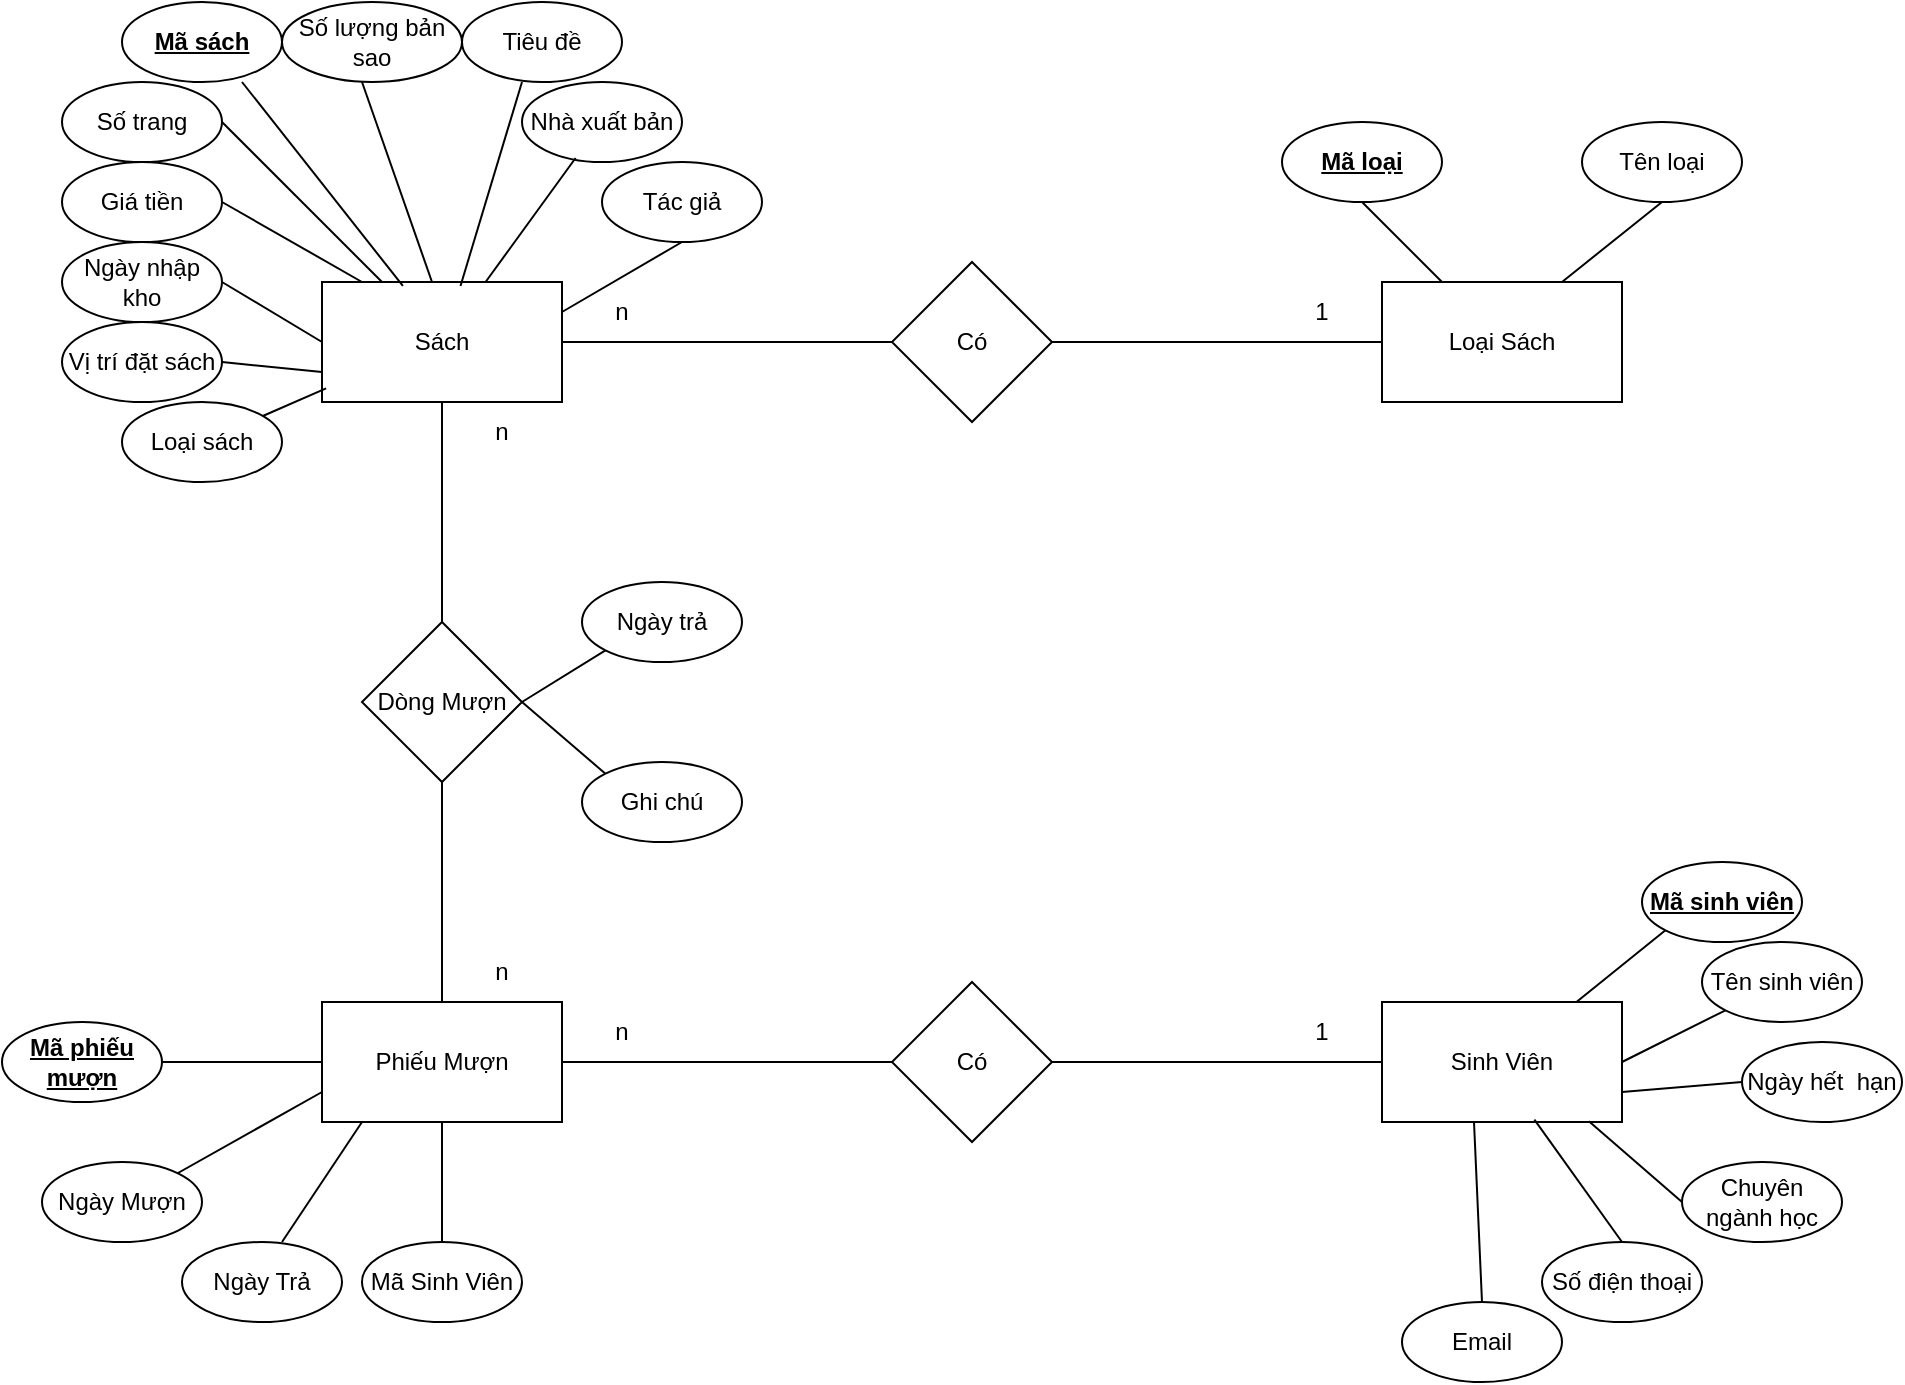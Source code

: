<mxfile version="22.1.18" type="device">
  <diagram name="Page-1" id="DiKKlZwv3A4mBQPTTc6W">
    <mxGraphModel dx="2005" dy="522" grid="1" gridSize="10" guides="1" tooltips="1" connect="1" arrows="1" fold="1" page="1" pageScale="1" pageWidth="850" pageHeight="1100" math="0" shadow="0">
      <root>
        <mxCell id="0" />
        <mxCell id="1" parent="0" />
        <mxCell id="b5WLC2TeYPJEG6A0NlMQ-1" value="Sách" style="rounded=0;whiteSpace=wrap;html=1;" parent="1" vertex="1">
          <mxGeometry x="140" y="140" width="120" height="60" as="geometry" />
        </mxCell>
        <mxCell id="b5WLC2TeYPJEG6A0NlMQ-2" value="Loại Sách" style="rounded=0;whiteSpace=wrap;html=1;" parent="1" vertex="1">
          <mxGeometry x="670" y="140" width="120" height="60" as="geometry" />
        </mxCell>
        <mxCell id="b5WLC2TeYPJEG6A0NlMQ-3" value="Sinh Viên" style="rounded=0;whiteSpace=wrap;html=1;" parent="1" vertex="1">
          <mxGeometry x="670" y="500" width="120" height="60" as="geometry" />
        </mxCell>
        <mxCell id="b5WLC2TeYPJEG6A0NlMQ-4" value="Phiếu Mượn" style="rounded=0;whiteSpace=wrap;html=1;" parent="1" vertex="1">
          <mxGeometry x="140" y="500" width="120" height="60" as="geometry" />
        </mxCell>
        <mxCell id="b5WLC2TeYPJEG6A0NlMQ-5" value="&lt;b&gt;&lt;u&gt;Mã sách&lt;/u&gt;&lt;/b&gt;" style="ellipse;whiteSpace=wrap;html=1;" parent="1" vertex="1">
          <mxGeometry x="40" width="80" height="40" as="geometry" />
        </mxCell>
        <mxCell id="b5WLC2TeYPJEG6A0NlMQ-6" value="Tiêu đề" style="ellipse;whiteSpace=wrap;html=1;" parent="1" vertex="1">
          <mxGeometry x="210" width="80" height="40" as="geometry" />
        </mxCell>
        <mxCell id="b5WLC2TeYPJEG6A0NlMQ-7" value="Nhà xuất bản" style="ellipse;whiteSpace=wrap;html=1;" parent="1" vertex="1">
          <mxGeometry x="240" y="40" width="80" height="40" as="geometry" />
        </mxCell>
        <mxCell id="b5WLC2TeYPJEG6A0NlMQ-8" value="Tác giả" style="ellipse;whiteSpace=wrap;html=1;" parent="1" vertex="1">
          <mxGeometry x="280" y="80" width="80" height="40" as="geometry" />
        </mxCell>
        <mxCell id="b5WLC2TeYPJEG6A0NlMQ-9" value="Số trang" style="ellipse;whiteSpace=wrap;html=1;" parent="1" vertex="1">
          <mxGeometry x="10" y="40" width="80" height="40" as="geometry" />
        </mxCell>
        <mxCell id="b5WLC2TeYPJEG6A0NlMQ-10" value="Số lượng bản sao" style="ellipse;whiteSpace=wrap;html=1;" parent="1" vertex="1">
          <mxGeometry x="120" width="90" height="40" as="geometry" />
        </mxCell>
        <mxCell id="b5WLC2TeYPJEG6A0NlMQ-12" value="Giá tiền" style="ellipse;whiteSpace=wrap;html=1;" parent="1" vertex="1">
          <mxGeometry x="10" y="80" width="80" height="40" as="geometry" />
        </mxCell>
        <mxCell id="b5WLC2TeYPJEG6A0NlMQ-13" value="Ngày nhập kho" style="ellipse;whiteSpace=wrap;html=1;" parent="1" vertex="1">
          <mxGeometry x="10" y="120" width="80" height="40" as="geometry" />
        </mxCell>
        <mxCell id="b5WLC2TeYPJEG6A0NlMQ-14" value="Vị trí đặt sách" style="ellipse;whiteSpace=wrap;html=1;" parent="1" vertex="1">
          <mxGeometry x="10" y="160" width="80" height="40" as="geometry" />
        </mxCell>
        <mxCell id="b5WLC2TeYPJEG6A0NlMQ-15" value="Loại sách" style="ellipse;whiteSpace=wrap;html=1;" parent="1" vertex="1">
          <mxGeometry x="40" y="200" width="80" height="40" as="geometry" />
        </mxCell>
        <mxCell id="b5WLC2TeYPJEG6A0NlMQ-21" value="" style="endArrow=none;html=1;rounded=0;entryX=0.5;entryY=0;entryDx=0;entryDy=0;exitX=0.5;exitY=1;exitDx=0;exitDy=0;" parent="1" edge="1">
          <mxGeometry width="50" height="50" relative="1" as="geometry">
            <mxPoint x="160" y="40" as="sourcePoint" />
            <mxPoint x="195" y="140" as="targetPoint" />
          </mxGeometry>
        </mxCell>
        <mxCell id="b5WLC2TeYPJEG6A0NlMQ-22" value="" style="endArrow=none;html=1;rounded=0;entryX=0.577;entryY=0.033;entryDx=0;entryDy=0;entryPerimeter=0;" parent="1" target="b5WLC2TeYPJEG6A0NlMQ-1" edge="1">
          <mxGeometry width="50" height="50" relative="1" as="geometry">
            <mxPoint x="240" y="40" as="sourcePoint" />
            <mxPoint x="210" y="150" as="targetPoint" />
          </mxGeometry>
        </mxCell>
        <mxCell id="b5WLC2TeYPJEG6A0NlMQ-23" value="" style="endArrow=none;html=1;rounded=0;entryX=0.337;entryY=0.033;entryDx=0;entryDy=0;entryPerimeter=0;" parent="1" target="b5WLC2TeYPJEG6A0NlMQ-1" edge="1">
          <mxGeometry width="50" height="50" relative="1" as="geometry">
            <mxPoint x="100" y="40" as="sourcePoint" />
            <mxPoint x="200" y="140" as="targetPoint" />
          </mxGeometry>
        </mxCell>
        <mxCell id="b5WLC2TeYPJEG6A0NlMQ-24" value="" style="endArrow=none;html=1;rounded=0;entryX=0.25;entryY=0;entryDx=0;entryDy=0;exitX=1;exitY=0.5;exitDx=0;exitDy=0;" parent="1" source="b5WLC2TeYPJEG6A0NlMQ-9" target="b5WLC2TeYPJEG6A0NlMQ-1" edge="1">
          <mxGeometry width="50" height="50" relative="1" as="geometry">
            <mxPoint x="195" y="70" as="sourcePoint" />
            <mxPoint x="230" y="170" as="targetPoint" />
          </mxGeometry>
        </mxCell>
        <mxCell id="b5WLC2TeYPJEG6A0NlMQ-25" value="" style="endArrow=none;html=1;rounded=0;exitX=0.335;exitY=0.95;exitDx=0;exitDy=0;exitPerimeter=0;" parent="1" source="b5WLC2TeYPJEG6A0NlMQ-7" target="b5WLC2TeYPJEG6A0NlMQ-1" edge="1">
          <mxGeometry width="50" height="50" relative="1" as="geometry">
            <mxPoint x="205" y="80" as="sourcePoint" />
            <mxPoint x="240" y="180" as="targetPoint" />
          </mxGeometry>
        </mxCell>
        <mxCell id="b5WLC2TeYPJEG6A0NlMQ-26" value="" style="endArrow=none;html=1;rounded=0;entryX=1;entryY=0.25;entryDx=0;entryDy=0;exitX=0.5;exitY=1;exitDx=0;exitDy=0;" parent="1" source="b5WLC2TeYPJEG6A0NlMQ-8" target="b5WLC2TeYPJEG6A0NlMQ-1" edge="1">
          <mxGeometry width="50" height="50" relative="1" as="geometry">
            <mxPoint x="215" y="90" as="sourcePoint" />
            <mxPoint x="250" y="190" as="targetPoint" />
          </mxGeometry>
        </mxCell>
        <mxCell id="b5WLC2TeYPJEG6A0NlMQ-28" value="" style="endArrow=none;html=1;rounded=0;exitX=1;exitY=0.5;exitDx=0;exitDy=0;" parent="1" source="b5WLC2TeYPJEG6A0NlMQ-12" edge="1">
          <mxGeometry width="50" height="50" relative="1" as="geometry">
            <mxPoint x="100" y="70" as="sourcePoint" />
            <mxPoint x="160" y="140" as="targetPoint" />
          </mxGeometry>
        </mxCell>
        <mxCell id="b5WLC2TeYPJEG6A0NlMQ-29" value="" style="endArrow=none;html=1;rounded=0;entryX=0;entryY=0.5;entryDx=0;entryDy=0;exitX=1;exitY=0.5;exitDx=0;exitDy=0;" parent="1" source="b5WLC2TeYPJEG6A0NlMQ-13" target="b5WLC2TeYPJEG6A0NlMQ-1" edge="1">
          <mxGeometry width="50" height="50" relative="1" as="geometry">
            <mxPoint x="110" y="80" as="sourcePoint" />
            <mxPoint x="190" y="160" as="targetPoint" />
          </mxGeometry>
        </mxCell>
        <mxCell id="b5WLC2TeYPJEG6A0NlMQ-30" value="" style="endArrow=none;html=1;rounded=0;entryX=0;entryY=0.75;entryDx=0;entryDy=0;exitX=1;exitY=0.5;exitDx=0;exitDy=0;" parent="1" source="b5WLC2TeYPJEG6A0NlMQ-14" target="b5WLC2TeYPJEG6A0NlMQ-1" edge="1">
          <mxGeometry width="50" height="50" relative="1" as="geometry">
            <mxPoint x="120" y="90" as="sourcePoint" />
            <mxPoint x="200" y="170" as="targetPoint" />
          </mxGeometry>
        </mxCell>
        <mxCell id="b5WLC2TeYPJEG6A0NlMQ-31" value="" style="endArrow=none;html=1;rounded=0;entryX=0.017;entryY=0.887;entryDx=0;entryDy=0;entryPerimeter=0;" parent="1" source="b5WLC2TeYPJEG6A0NlMQ-15" target="b5WLC2TeYPJEG6A0NlMQ-1" edge="1">
          <mxGeometry width="50" height="50" relative="1" as="geometry">
            <mxPoint x="130" y="100" as="sourcePoint" />
            <mxPoint x="210" y="180" as="targetPoint" />
          </mxGeometry>
        </mxCell>
        <mxCell id="b5WLC2TeYPJEG6A0NlMQ-33" value="&lt;b&gt;&lt;u&gt;Mã loại&lt;/u&gt;&lt;/b&gt;" style="ellipse;whiteSpace=wrap;html=1;" parent="1" vertex="1">
          <mxGeometry x="620" y="60" width="80" height="40" as="geometry" />
        </mxCell>
        <mxCell id="b5WLC2TeYPJEG6A0NlMQ-34" value="Tên loại" style="ellipse;whiteSpace=wrap;html=1;" parent="1" vertex="1">
          <mxGeometry x="770" y="60" width="80" height="40" as="geometry" />
        </mxCell>
        <mxCell id="b5WLC2TeYPJEG6A0NlMQ-35" value="" style="endArrow=none;html=1;rounded=0;entryX=0.5;entryY=1;entryDx=0;entryDy=0;exitX=0.25;exitY=0;exitDx=0;exitDy=0;" parent="1" source="b5WLC2TeYPJEG6A0NlMQ-2" target="b5WLC2TeYPJEG6A0NlMQ-33" edge="1">
          <mxGeometry width="50" height="50" relative="1" as="geometry">
            <mxPoint x="740" y="280" as="sourcePoint" />
            <mxPoint x="790" y="230" as="targetPoint" />
          </mxGeometry>
        </mxCell>
        <mxCell id="b5WLC2TeYPJEG6A0NlMQ-36" value="" style="endArrow=none;html=1;rounded=0;entryX=0.5;entryY=1;entryDx=0;entryDy=0;exitX=0.75;exitY=0;exitDx=0;exitDy=0;" parent="1" source="b5WLC2TeYPJEG6A0NlMQ-2" target="b5WLC2TeYPJEG6A0NlMQ-34" edge="1">
          <mxGeometry width="50" height="50" relative="1" as="geometry">
            <mxPoint x="740" y="280" as="sourcePoint" />
            <mxPoint x="790" y="230" as="targetPoint" />
          </mxGeometry>
        </mxCell>
        <mxCell id="b5WLC2TeYPJEG6A0NlMQ-37" value="&lt;b&gt;&lt;u&gt;Mã phiếu mượn&lt;/u&gt;&lt;/b&gt;" style="ellipse;whiteSpace=wrap;html=1;" parent="1" vertex="1">
          <mxGeometry x="-20" y="510" width="80" height="40" as="geometry" />
        </mxCell>
        <mxCell id="b5WLC2TeYPJEG6A0NlMQ-47" value="" style="endArrow=none;html=1;rounded=0;entryX=0;entryY=0.5;entryDx=0;entryDy=0;exitX=1;exitY=0.5;exitDx=0;exitDy=0;" parent="1" target="b5WLC2TeYPJEG6A0NlMQ-4" edge="1" source="b5WLC2TeYPJEG6A0NlMQ-37">
          <mxGeometry width="50" height="50" relative="1" as="geometry">
            <mxPoint x="70" y="610" as="sourcePoint" />
            <mxPoint x="240" y="600" as="targetPoint" />
          </mxGeometry>
        </mxCell>
        <mxCell id="b5WLC2TeYPJEG6A0NlMQ-48" value="" style="endArrow=none;html=1;rounded=0;entryX=0;entryY=0.75;entryDx=0;entryDy=0;" parent="1" target="b5WLC2TeYPJEG6A0NlMQ-4" edge="1">
          <mxGeometry width="50" height="50" relative="1" as="geometry">
            <mxPoint x="60" y="590" as="sourcePoint" />
            <mxPoint x="150" y="560" as="targetPoint" />
          </mxGeometry>
        </mxCell>
        <mxCell id="b5WLC2TeYPJEG6A0NlMQ-49" value="" style="endArrow=none;html=1;rounded=0;entryX=0.426;entryY=0.99;entryDx=0;entryDy=0;entryPerimeter=0;" parent="1" edge="1">
          <mxGeometry width="50" height="50" relative="1" as="geometry">
            <mxPoint x="120" y="620" as="sourcePoint" />
            <mxPoint x="160.0" y="560.0" as="targetPoint" />
          </mxGeometry>
        </mxCell>
        <mxCell id="b5WLC2TeYPJEG6A0NlMQ-50" value="" style="endArrow=none;html=1;rounded=0;entryX=0.613;entryY=0.99;entryDx=0;entryDy=0;entryPerimeter=0;" parent="1" edge="1">
          <mxGeometry width="50" height="50" relative="1" as="geometry">
            <mxPoint x="200" y="620" as="sourcePoint" />
            <mxPoint x="200.0" y="560.0" as="targetPoint" />
          </mxGeometry>
        </mxCell>
        <mxCell id="b5WLC2TeYPJEG6A0NlMQ-59" value="&lt;b&gt;&lt;u&gt;Mã sinh viên&lt;/u&gt;&lt;/b&gt;" style="ellipse;whiteSpace=wrap;html=1;" parent="1" vertex="1">
          <mxGeometry x="800" y="430" width="80" height="40" as="geometry" />
        </mxCell>
        <mxCell id="b5WLC2TeYPJEG6A0NlMQ-60" value="Tên sinh viên" style="ellipse;whiteSpace=wrap;html=1;" parent="1" vertex="1">
          <mxGeometry x="830" y="470" width="80" height="40" as="geometry" />
        </mxCell>
        <mxCell id="b5WLC2TeYPJEG6A0NlMQ-61" value="Ngày hết&amp;nbsp; hạn" style="ellipse;whiteSpace=wrap;html=1;" parent="1" vertex="1">
          <mxGeometry x="850" y="520" width="80" height="40" as="geometry" />
        </mxCell>
        <mxCell id="b5WLC2TeYPJEG6A0NlMQ-62" value="Chuyên ngành học" style="ellipse;whiteSpace=wrap;html=1;" parent="1" vertex="1">
          <mxGeometry x="820" y="580" width="80" height="40" as="geometry" />
        </mxCell>
        <mxCell id="b5WLC2TeYPJEG6A0NlMQ-64" value="Email" style="ellipse;whiteSpace=wrap;html=1;" parent="1" vertex="1">
          <mxGeometry x="680" y="650" width="80" height="40" as="geometry" />
        </mxCell>
        <mxCell id="b5WLC2TeYPJEG6A0NlMQ-65" value="Số điện thoại" style="ellipse;whiteSpace=wrap;html=1;" parent="1" vertex="1">
          <mxGeometry x="750" y="620" width="80" height="40" as="geometry" />
        </mxCell>
        <mxCell id="b5WLC2TeYPJEG6A0NlMQ-70" value="" style="endArrow=none;html=1;rounded=0;exitX=0.5;exitY=0;exitDx=0;exitDy=0;" parent="1" source="b5WLC2TeYPJEG6A0NlMQ-64" edge="1">
          <mxGeometry width="50" height="50" relative="1" as="geometry">
            <mxPoint x="630" y="620" as="sourcePoint" />
            <mxPoint x="716" y="560" as="targetPoint" />
          </mxGeometry>
        </mxCell>
        <mxCell id="b5WLC2TeYPJEG6A0NlMQ-71" value="" style="endArrow=none;html=1;rounded=0;exitX=0.5;exitY=0;exitDx=0;exitDy=0;entryX=0.635;entryY=0.98;entryDx=0;entryDy=0;entryPerimeter=0;" parent="1" source="b5WLC2TeYPJEG6A0NlMQ-65" target="b5WLC2TeYPJEG6A0NlMQ-3" edge="1">
          <mxGeometry width="50" height="50" relative="1" as="geometry">
            <mxPoint x="640" y="630" as="sourcePoint" />
            <mxPoint x="700" y="575" as="targetPoint" />
          </mxGeometry>
        </mxCell>
        <mxCell id="b5WLC2TeYPJEG6A0NlMQ-74" value="Có" style="rhombus;whiteSpace=wrap;html=1;" parent="1" vertex="1">
          <mxGeometry x="425" y="130" width="80" height="80" as="geometry" />
        </mxCell>
        <mxCell id="b5WLC2TeYPJEG6A0NlMQ-75" value="" style="endArrow=none;html=1;rounded=0;entryX=0;entryY=0.5;entryDx=0;entryDy=0;exitX=1;exitY=0.5;exitDx=0;exitDy=0;" parent="1" source="b5WLC2TeYPJEG6A0NlMQ-1" target="b5WLC2TeYPJEG6A0NlMQ-74" edge="1">
          <mxGeometry width="50" height="50" relative="1" as="geometry">
            <mxPoint x="370" y="420" as="sourcePoint" />
            <mxPoint x="420" y="370" as="targetPoint" />
          </mxGeometry>
        </mxCell>
        <mxCell id="b5WLC2TeYPJEG6A0NlMQ-76" value="" style="endArrow=none;html=1;rounded=0;entryX=0;entryY=0.5;entryDx=0;entryDy=0;exitX=1;exitY=0.5;exitDx=0;exitDy=0;" parent="1" source="b5WLC2TeYPJEG6A0NlMQ-74" target="b5WLC2TeYPJEG6A0NlMQ-2" edge="1">
          <mxGeometry width="50" height="50" relative="1" as="geometry">
            <mxPoint x="370" y="420" as="sourcePoint" />
            <mxPoint x="420" y="370" as="targetPoint" />
          </mxGeometry>
        </mxCell>
        <mxCell id="b5WLC2TeYPJEG6A0NlMQ-85" value="n" style="text;html=1;strokeColor=none;fillColor=none;align=center;verticalAlign=middle;whiteSpace=wrap;rounded=0;" parent="1" vertex="1">
          <mxGeometry x="260" y="140" width="60" height="30" as="geometry" />
        </mxCell>
        <mxCell id="b5WLC2TeYPJEG6A0NlMQ-86" value="1" style="text;html=1;strokeColor=none;fillColor=none;align=center;verticalAlign=middle;whiteSpace=wrap;rounded=0;" parent="1" vertex="1">
          <mxGeometry x="610" y="140" width="60" height="30" as="geometry" />
        </mxCell>
        <mxCell id="TyafOVuiU5YW83JdTQLx-1" value="Có" style="rhombus;whiteSpace=wrap;html=1;" vertex="1" parent="1">
          <mxGeometry x="425" y="490" width="80" height="80" as="geometry" />
        </mxCell>
        <mxCell id="TyafOVuiU5YW83JdTQLx-2" value="Dòng Mượn" style="rhombus;whiteSpace=wrap;html=1;" vertex="1" parent="1">
          <mxGeometry x="160" y="310" width="80" height="80" as="geometry" />
        </mxCell>
        <mxCell id="TyafOVuiU5YW83JdTQLx-3" value="" style="endArrow=none;html=1;rounded=0;exitX=1;exitY=0.5;exitDx=0;exitDy=0;entryX=0;entryY=0.5;entryDx=0;entryDy=0;" edge="1" parent="1" source="TyafOVuiU5YW83JdTQLx-1" target="b5WLC2TeYPJEG6A0NlMQ-3">
          <mxGeometry width="50" height="50" relative="1" as="geometry">
            <mxPoint x="660" y="370" as="sourcePoint" />
            <mxPoint x="710" y="320" as="targetPoint" />
          </mxGeometry>
        </mxCell>
        <mxCell id="TyafOVuiU5YW83JdTQLx-4" value="" style="endArrow=none;html=1;rounded=0;exitX=1;exitY=0.5;exitDx=0;exitDy=0;exitPerimeter=0;entryX=0;entryY=0.5;entryDx=0;entryDy=0;" edge="1" parent="1" source="b5WLC2TeYPJEG6A0NlMQ-4" target="TyafOVuiU5YW83JdTQLx-1">
          <mxGeometry width="50" height="50" relative="1" as="geometry">
            <mxPoint x="660" y="370" as="sourcePoint" />
            <mxPoint x="710" y="320" as="targetPoint" />
          </mxGeometry>
        </mxCell>
        <mxCell id="TyafOVuiU5YW83JdTQLx-5" value="n" style="text;html=1;strokeColor=none;fillColor=none;align=center;verticalAlign=middle;whiteSpace=wrap;rounded=0;" vertex="1" parent="1">
          <mxGeometry x="260" y="500" width="60" height="30" as="geometry" />
        </mxCell>
        <mxCell id="TyafOVuiU5YW83JdTQLx-6" value="1" style="text;html=1;strokeColor=none;fillColor=none;align=center;verticalAlign=middle;whiteSpace=wrap;rounded=0;" vertex="1" parent="1">
          <mxGeometry x="610" y="500" width="60" height="30" as="geometry" />
        </mxCell>
        <mxCell id="TyafOVuiU5YW83JdTQLx-7" value="" style="endArrow=none;html=1;rounded=0;entryX=0.5;entryY=1;entryDx=0;entryDy=0;exitX=0.5;exitY=0;exitDx=0;exitDy=0;" edge="1" parent="1" source="TyafOVuiU5YW83JdTQLx-2" target="b5WLC2TeYPJEG6A0NlMQ-1">
          <mxGeometry width="50" height="50" relative="1" as="geometry">
            <mxPoint x="660" y="370" as="sourcePoint" />
            <mxPoint x="710" y="320" as="targetPoint" />
          </mxGeometry>
        </mxCell>
        <mxCell id="TyafOVuiU5YW83JdTQLx-8" value="" style="endArrow=none;html=1;rounded=0;exitX=0.5;exitY=0;exitDx=0;exitDy=0;entryX=0.5;entryY=1;entryDx=0;entryDy=0;" edge="1" parent="1" source="b5WLC2TeYPJEG6A0NlMQ-4" target="TyafOVuiU5YW83JdTQLx-2">
          <mxGeometry width="50" height="50" relative="1" as="geometry">
            <mxPoint x="660" y="370" as="sourcePoint" />
            <mxPoint x="710" y="320" as="targetPoint" />
          </mxGeometry>
        </mxCell>
        <mxCell id="TyafOVuiU5YW83JdTQLx-9" value="n" style="text;html=1;strokeColor=none;fillColor=none;align=center;verticalAlign=middle;whiteSpace=wrap;rounded=0;" vertex="1" parent="1">
          <mxGeometry x="200" y="200" width="60" height="30" as="geometry" />
        </mxCell>
        <mxCell id="TyafOVuiU5YW83JdTQLx-10" value="n" style="text;html=1;strokeColor=none;fillColor=none;align=center;verticalAlign=middle;whiteSpace=wrap;rounded=0;" vertex="1" parent="1">
          <mxGeometry x="200" y="470" width="60" height="30" as="geometry" />
        </mxCell>
        <mxCell id="TyafOVuiU5YW83JdTQLx-11" value="Ngày trả" style="ellipse;whiteSpace=wrap;html=1;" vertex="1" parent="1">
          <mxGeometry x="270" y="290" width="80" height="40" as="geometry" />
        </mxCell>
        <mxCell id="TyafOVuiU5YW83JdTQLx-12" value="Ghi chú" style="ellipse;whiteSpace=wrap;html=1;" vertex="1" parent="1">
          <mxGeometry x="270" y="380" width="80" height="40" as="geometry" />
        </mxCell>
        <mxCell id="TyafOVuiU5YW83JdTQLx-13" value="" style="endArrow=none;html=1;rounded=0;exitX=1;exitY=0.5;exitDx=0;exitDy=0;entryX=0;entryY=1;entryDx=0;entryDy=0;" edge="1" parent="1" source="TyafOVuiU5YW83JdTQLx-2" target="TyafOVuiU5YW83JdTQLx-11">
          <mxGeometry width="50" height="50" relative="1" as="geometry">
            <mxPoint x="660" y="370" as="sourcePoint" />
            <mxPoint x="710" y="320" as="targetPoint" />
          </mxGeometry>
        </mxCell>
        <mxCell id="TyafOVuiU5YW83JdTQLx-14" value="" style="endArrow=none;html=1;rounded=0;exitX=1;exitY=0.5;exitDx=0;exitDy=0;entryX=0;entryY=0;entryDx=0;entryDy=0;" edge="1" parent="1" source="TyafOVuiU5YW83JdTQLx-2" target="TyafOVuiU5YW83JdTQLx-12">
          <mxGeometry width="50" height="50" relative="1" as="geometry">
            <mxPoint x="660" y="370" as="sourcePoint" />
            <mxPoint x="710" y="320" as="targetPoint" />
          </mxGeometry>
        </mxCell>
        <mxCell id="TyafOVuiU5YW83JdTQLx-15" value="" style="endArrow=none;html=1;rounded=0;entryX=0;entryY=1;entryDx=0;entryDy=0;" edge="1" parent="1" source="b5WLC2TeYPJEG6A0NlMQ-3" target="b5WLC2TeYPJEG6A0NlMQ-59">
          <mxGeometry width="50" height="50" relative="1" as="geometry">
            <mxPoint x="730" y="660" as="sourcePoint" />
            <mxPoint x="726" y="570" as="targetPoint" />
          </mxGeometry>
        </mxCell>
        <mxCell id="TyafOVuiU5YW83JdTQLx-17" value="" style="endArrow=none;html=1;rounded=0;exitX=1;exitY=0.5;exitDx=0;exitDy=0;entryX=0;entryY=1;entryDx=0;entryDy=0;" edge="1" parent="1" source="b5WLC2TeYPJEG6A0NlMQ-3" target="b5WLC2TeYPJEG6A0NlMQ-60">
          <mxGeometry width="50" height="50" relative="1" as="geometry">
            <mxPoint x="740" y="670" as="sourcePoint" />
            <mxPoint x="736" y="580" as="targetPoint" />
          </mxGeometry>
        </mxCell>
        <mxCell id="TyafOVuiU5YW83JdTQLx-18" value="" style="endArrow=none;html=1;rounded=0;exitX=1;exitY=0.75;exitDx=0;exitDy=0;entryX=0;entryY=0.5;entryDx=0;entryDy=0;" edge="1" parent="1" source="b5WLC2TeYPJEG6A0NlMQ-3" target="b5WLC2TeYPJEG6A0NlMQ-61">
          <mxGeometry width="50" height="50" relative="1" as="geometry">
            <mxPoint x="750" y="680" as="sourcePoint" />
            <mxPoint x="746" y="590" as="targetPoint" />
          </mxGeometry>
        </mxCell>
        <mxCell id="TyafOVuiU5YW83JdTQLx-19" value="" style="endArrow=none;html=1;rounded=0;entryX=0;entryY=0.5;entryDx=0;entryDy=0;exitX=0.862;exitY=0.993;exitDx=0;exitDy=0;exitPerimeter=0;" edge="1" parent="1" source="b5WLC2TeYPJEG6A0NlMQ-3" target="b5WLC2TeYPJEG6A0NlMQ-62">
          <mxGeometry width="50" height="50" relative="1" as="geometry">
            <mxPoint x="781" y="564" as="sourcePoint" />
            <mxPoint x="756" y="600" as="targetPoint" />
          </mxGeometry>
        </mxCell>
        <mxCell id="TyafOVuiU5YW83JdTQLx-21" value="Ngày Mượn" style="ellipse;whiteSpace=wrap;html=1;" vertex="1" parent="1">
          <mxGeometry y="580" width="80" height="40" as="geometry" />
        </mxCell>
        <mxCell id="TyafOVuiU5YW83JdTQLx-22" value="Ngày Trả" style="ellipse;whiteSpace=wrap;html=1;" vertex="1" parent="1">
          <mxGeometry x="70" y="620" width="80" height="40" as="geometry" />
        </mxCell>
        <mxCell id="TyafOVuiU5YW83JdTQLx-23" value="Mã Sinh Viên" style="ellipse;whiteSpace=wrap;html=1;" vertex="1" parent="1">
          <mxGeometry x="160" y="620" width="80" height="40" as="geometry" />
        </mxCell>
      </root>
    </mxGraphModel>
  </diagram>
</mxfile>
